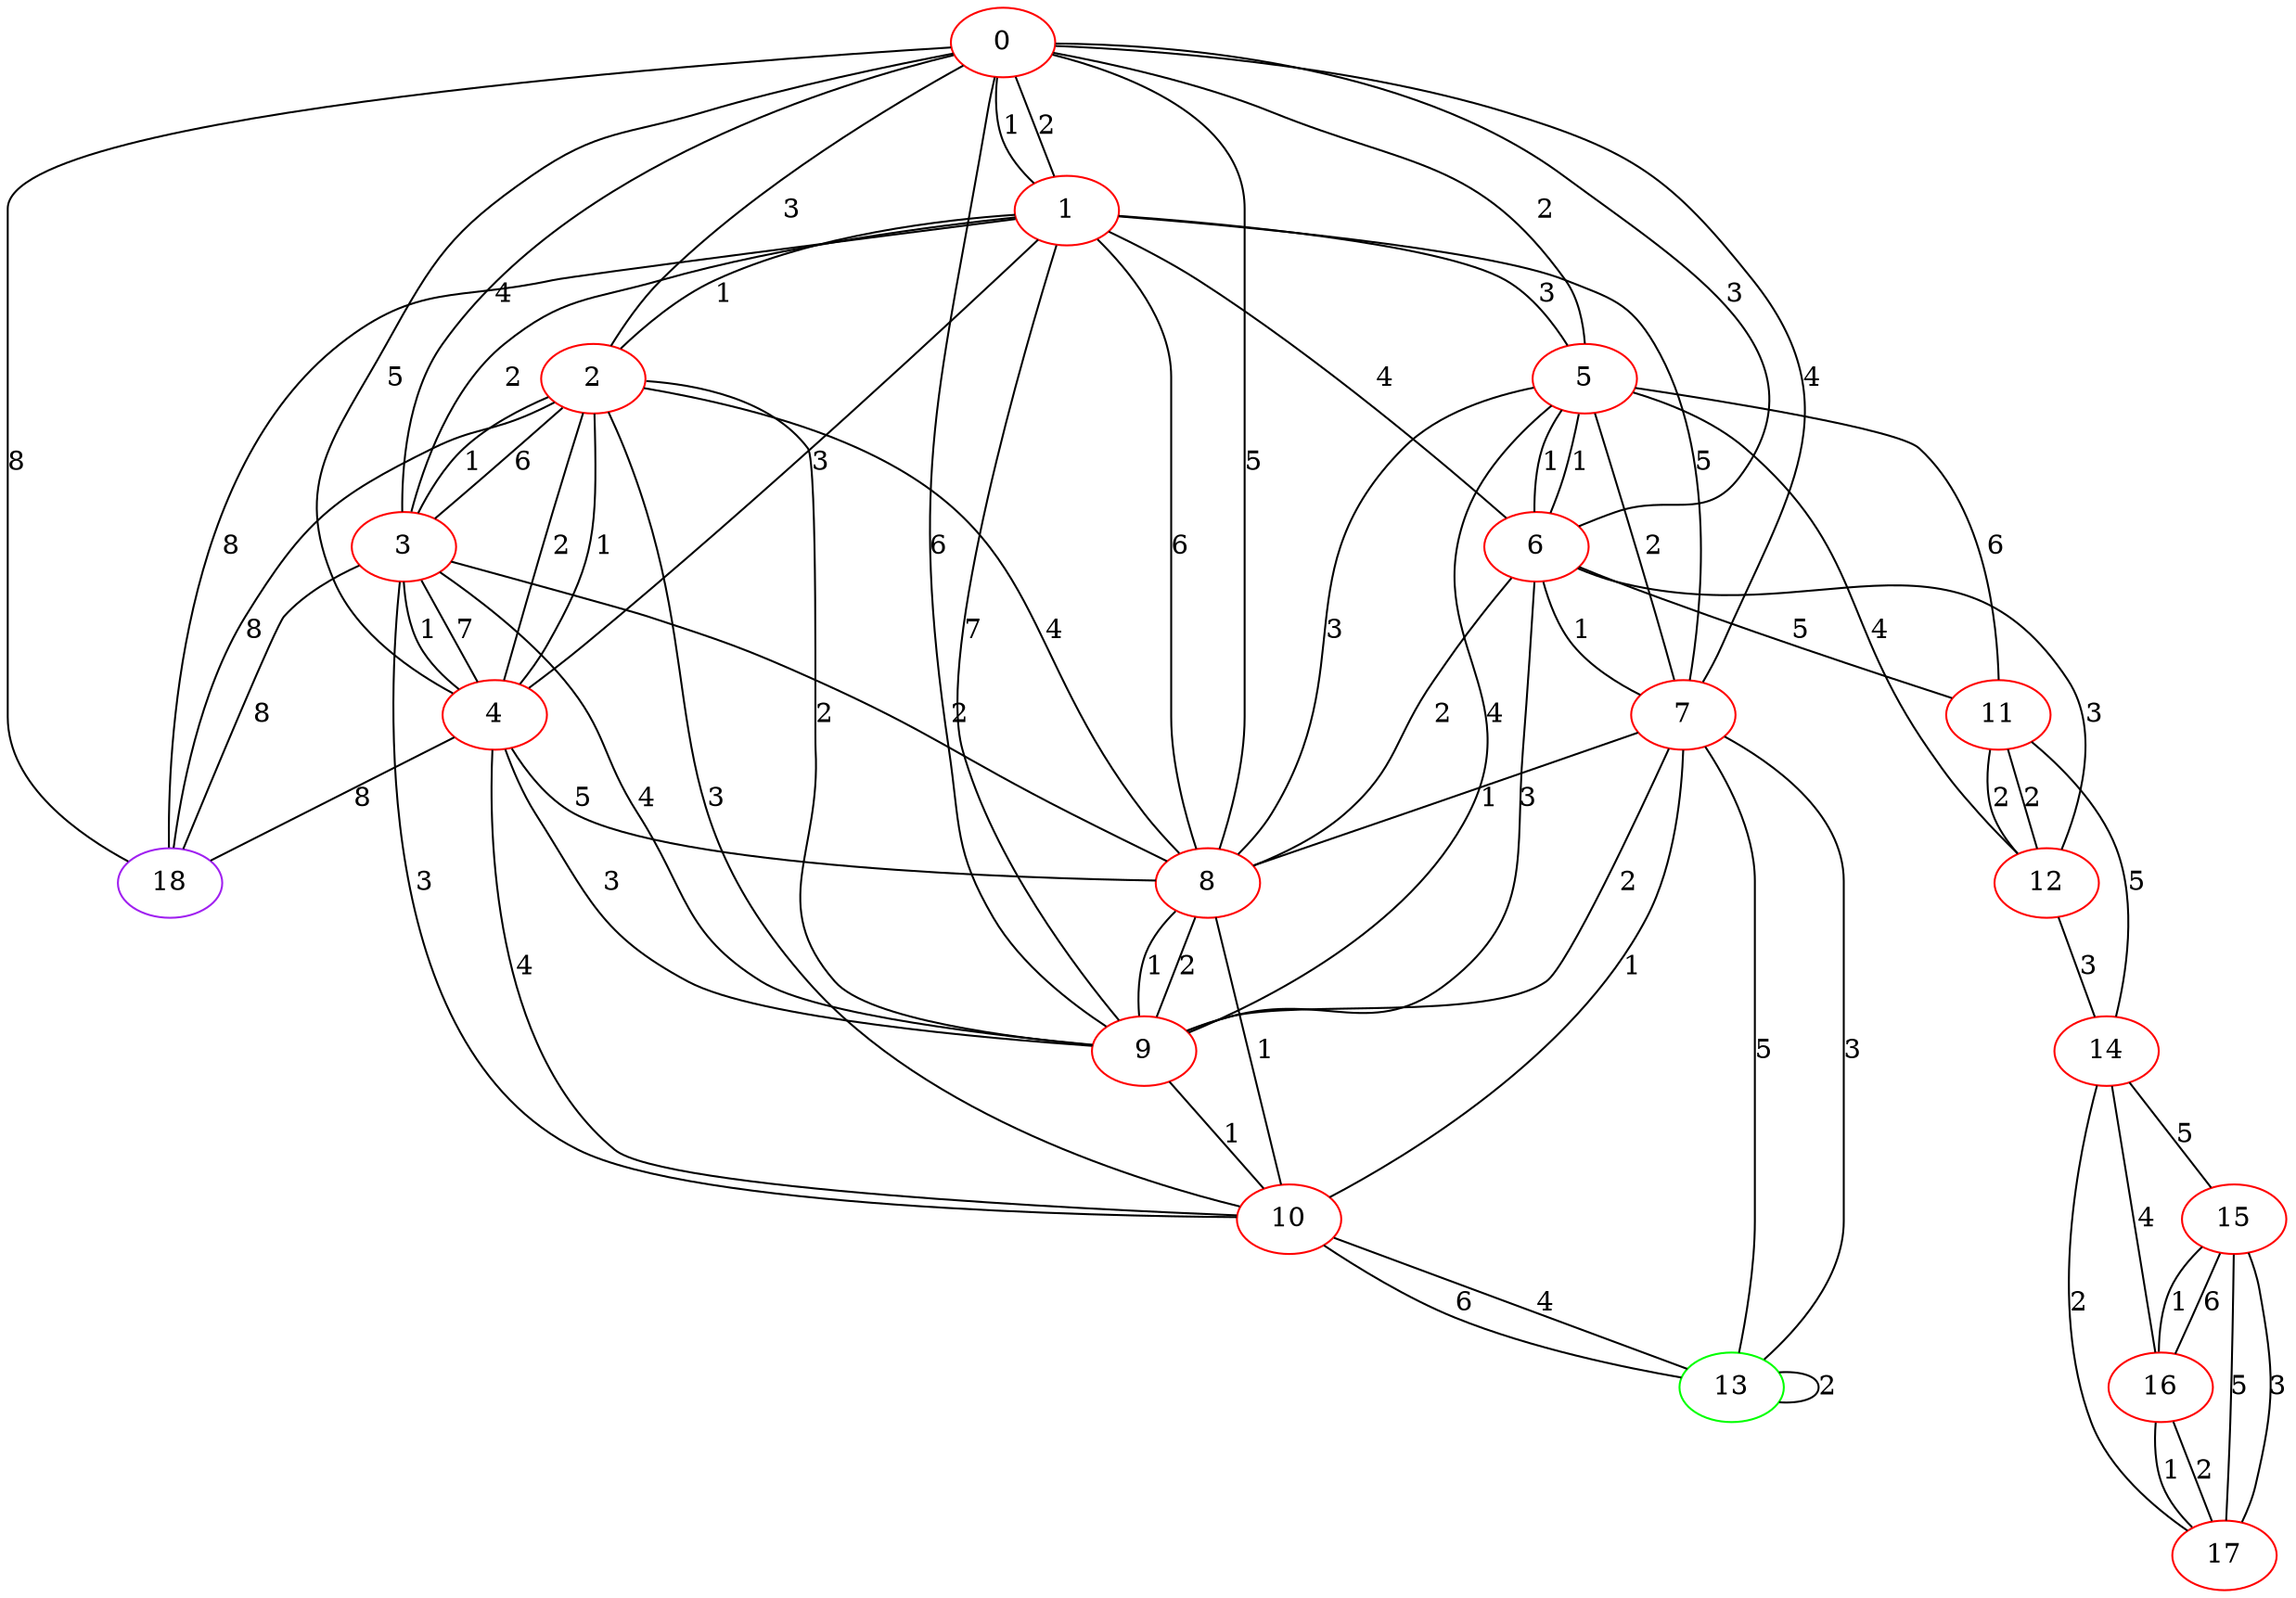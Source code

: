 graph "" {
0 [color=red, weight=1];
1 [color=red, weight=1];
2 [color=red, weight=1];
3 [color=red, weight=1];
4 [color=red, weight=1];
5 [color=red, weight=1];
6 [color=red, weight=1];
7 [color=red, weight=1];
8 [color=red, weight=1];
9 [color=red, weight=1];
10 [color=red, weight=1];
11 [color=red, weight=1];
12 [color=red, weight=1];
13 [color=green, weight=2];
14 [color=red, weight=1];
15 [color=red, weight=1];
16 [color=red, weight=1];
17 [color=red, weight=1];
18 [color=purple, weight=4];
0 -- 1  [key=0, label=2];
0 -- 1  [key=1, label=1];
0 -- 2  [key=0, label=3];
0 -- 3  [key=0, label=4];
0 -- 4  [key=0, label=5];
0 -- 5  [key=0, label=2];
0 -- 6  [key=0, label=3];
0 -- 7  [key=0, label=4];
0 -- 8  [key=0, label=5];
0 -- 9  [key=0, label=6];
0 -- 18  [key=0, label=8];
1 -- 2  [key=0, label=1];
1 -- 3  [key=0, label=2];
1 -- 4  [key=0, label=3];
1 -- 5  [key=0, label=3];
1 -- 6  [key=0, label=4];
1 -- 7  [key=0, label=5];
1 -- 8  [key=0, label=6];
1 -- 9  [key=0, label=7];
1 -- 18  [key=0, label=8];
2 -- 3  [key=0, label=1];
2 -- 3  [key=1, label=6];
2 -- 4  [key=0, label=2];
2 -- 4  [key=1, label=1];
2 -- 8  [key=0, label=4];
2 -- 9  [key=0, label=2];
2 -- 10  [key=0, label=3];
2 -- 18  [key=0, label=8];
3 -- 4  [key=0, label=1];
3 -- 4  [key=1, label=7];
3 -- 8  [key=0, label=2];
3 -- 9  [key=0, label=4];
3 -- 10  [key=0, label=3];
3 -- 18  [key=0, label=8];
4 -- 8  [key=0, label=5];
4 -- 9  [key=0, label=3];
4 -- 10  [key=0, label=4];
4 -- 18  [key=0, label=8];
5 -- 6  [key=0, label=1];
5 -- 6  [key=1, label=1];
5 -- 7  [key=0, label=2];
5 -- 8  [key=0, label=3];
5 -- 9  [key=0, label=4];
5 -- 11  [key=0, label=6];
5 -- 12  [key=0, label=4];
6 -- 7  [key=0, label=1];
6 -- 8  [key=0, label=2];
6 -- 9  [key=0, label=3];
6 -- 11  [key=0, label=5];
6 -- 12  [key=0, label=3];
7 -- 8  [key=0, label=1];
7 -- 9  [key=0, label=2];
7 -- 10  [key=0, label=1];
7 -- 13  [key=0, label=3];
7 -- 13  [key=1, label=5];
8 -- 9  [key=0, label=1];
8 -- 9  [key=1, label=2];
8 -- 10  [key=0, label=1];
9 -- 10  [key=0, label=1];
10 -- 13  [key=0, label=4];
10 -- 13  [key=1, label=6];
11 -- 14  [key=0, label=5];
11 -- 12  [key=0, label=2];
11 -- 12  [key=1, label=2];
12 -- 14  [key=0, label=3];
13 -- 13  [key=0, label=2];
14 -- 16  [key=0, label=4];
14 -- 17  [key=0, label=2];
14 -- 15  [key=0, label=5];
15 -- 16  [key=0, label=6];
15 -- 16  [key=1, label=1];
15 -- 17  [key=0, label=5];
15 -- 17  [key=1, label=3];
16 -- 17  [key=0, label=1];
16 -- 17  [key=1, label=2];
}
